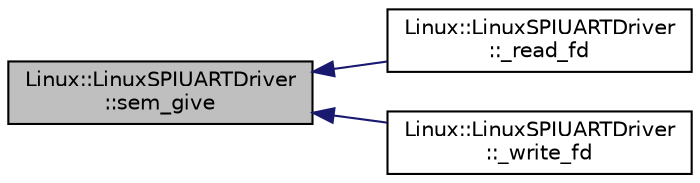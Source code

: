 digraph "Linux::LinuxSPIUARTDriver::sem_give"
{
 // INTERACTIVE_SVG=YES
  edge [fontname="Helvetica",fontsize="10",labelfontname="Helvetica",labelfontsize="10"];
  node [fontname="Helvetica",fontsize="10",shape=record];
  rankdir="LR";
  Node1 [label="Linux::LinuxSPIUARTDriver\l::sem_give",height=0.2,width=0.4,color="black", fillcolor="grey75", style="filled" fontcolor="black"];
  Node1 -> Node2 [dir="back",color="midnightblue",fontsize="10",style="solid",fontname="Helvetica"];
  Node2 [label="Linux::LinuxSPIUARTDriver\l::_read_fd",height=0.2,width=0.4,color="black", fillcolor="white", style="filled",URL="$classLinux_1_1LinuxSPIUARTDriver.html#afe73763b08d158386de55f601aa12beb"];
  Node1 -> Node3 [dir="back",color="midnightblue",fontsize="10",style="solid",fontname="Helvetica"];
  Node3 [label="Linux::LinuxSPIUARTDriver\l::_write_fd",height=0.2,width=0.4,color="black", fillcolor="white", style="filled",URL="$classLinux_1_1LinuxSPIUARTDriver.html#a1dd9c38761af28bdf82691702c9426ea"];
}
